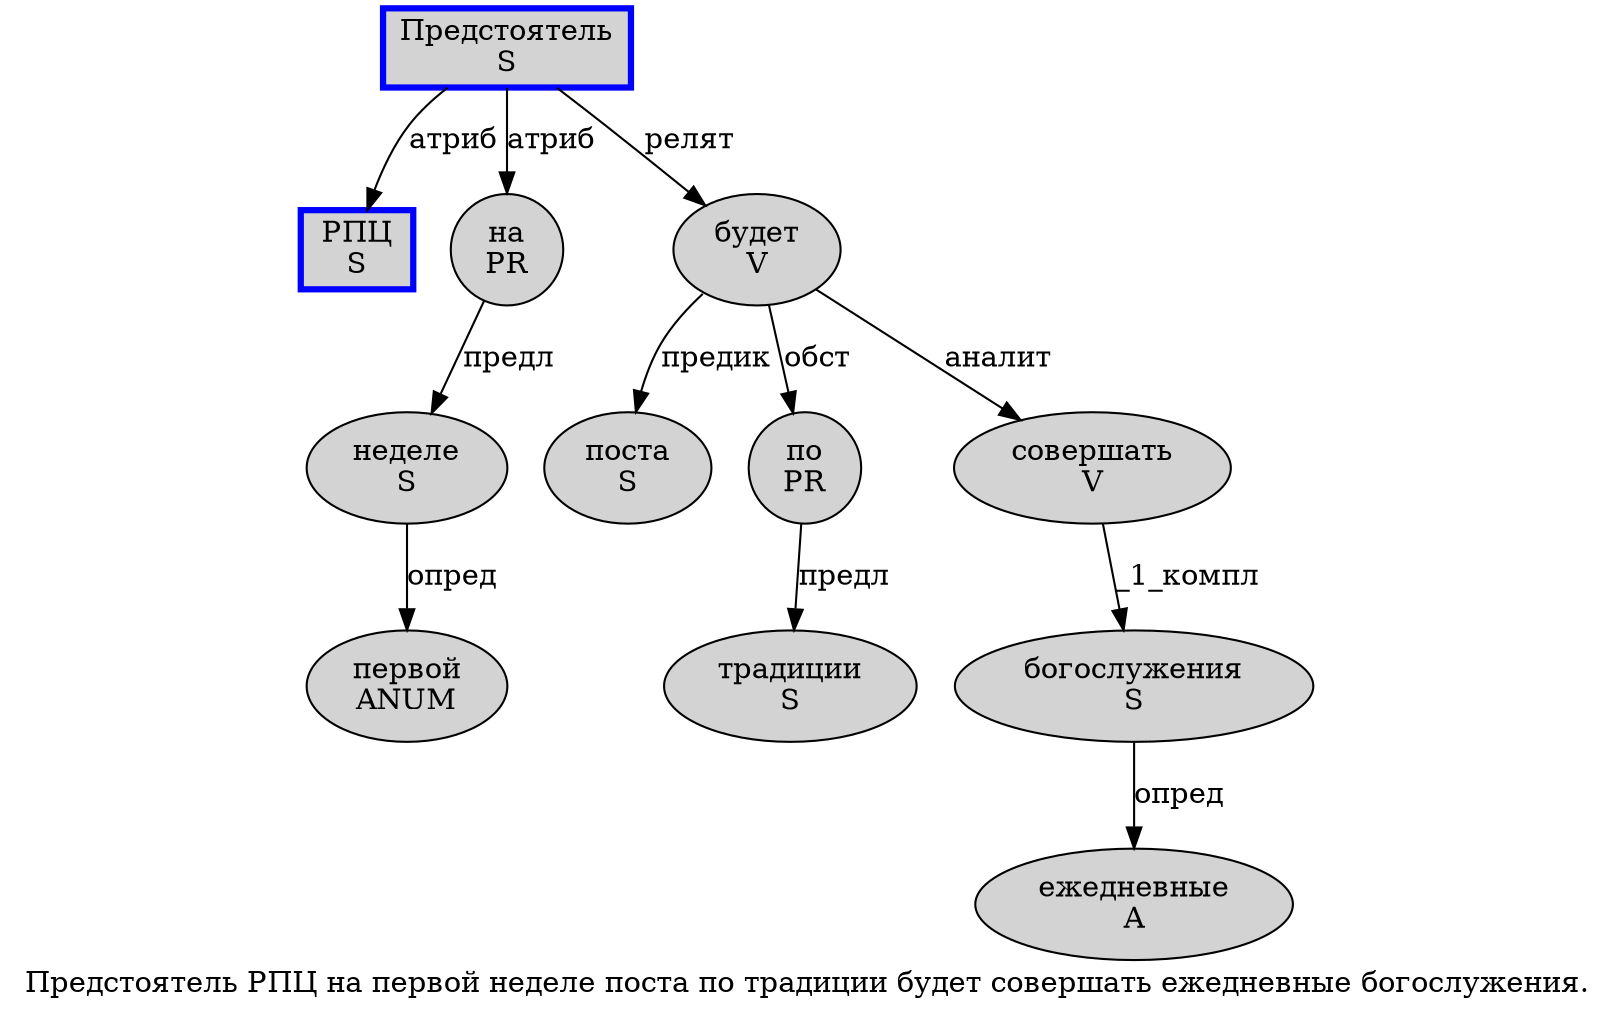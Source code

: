 digraph SENTENCE_1057 {
	graph [label="Предстоятель РПЦ на первой неделе поста по традиции будет совершать ежедневные богослужения."]
	node [style=filled]
		0 [label="Предстоятель
S" color=blue fillcolor=lightgray penwidth=3 shape=box]
		1 [label="РПЦ
S" color=blue fillcolor=lightgray penwidth=3 shape=box]
		2 [label="на
PR" color="" fillcolor=lightgray penwidth=1 shape=ellipse]
		3 [label="первой
ANUM" color="" fillcolor=lightgray penwidth=1 shape=ellipse]
		4 [label="неделе
S" color="" fillcolor=lightgray penwidth=1 shape=ellipse]
		5 [label="поста
S" color="" fillcolor=lightgray penwidth=1 shape=ellipse]
		6 [label="по
PR" color="" fillcolor=lightgray penwidth=1 shape=ellipse]
		7 [label="традиции
S" color="" fillcolor=lightgray penwidth=1 shape=ellipse]
		8 [label="будет
V" color="" fillcolor=lightgray penwidth=1 shape=ellipse]
		9 [label="совершать
V" color="" fillcolor=lightgray penwidth=1 shape=ellipse]
		10 [label="ежедневные
A" color="" fillcolor=lightgray penwidth=1 shape=ellipse]
		11 [label="богослужения
S" color="" fillcolor=lightgray penwidth=1 shape=ellipse]
			11 -> 10 [label="опред"]
			6 -> 7 [label="предл"]
			8 -> 5 [label="предик"]
			8 -> 6 [label="обст"]
			8 -> 9 [label="аналит"]
			4 -> 3 [label="опред"]
			0 -> 1 [label="атриб"]
			0 -> 2 [label="атриб"]
			0 -> 8 [label="релят"]
			2 -> 4 [label="предл"]
			9 -> 11 [label="_1_компл"]
}